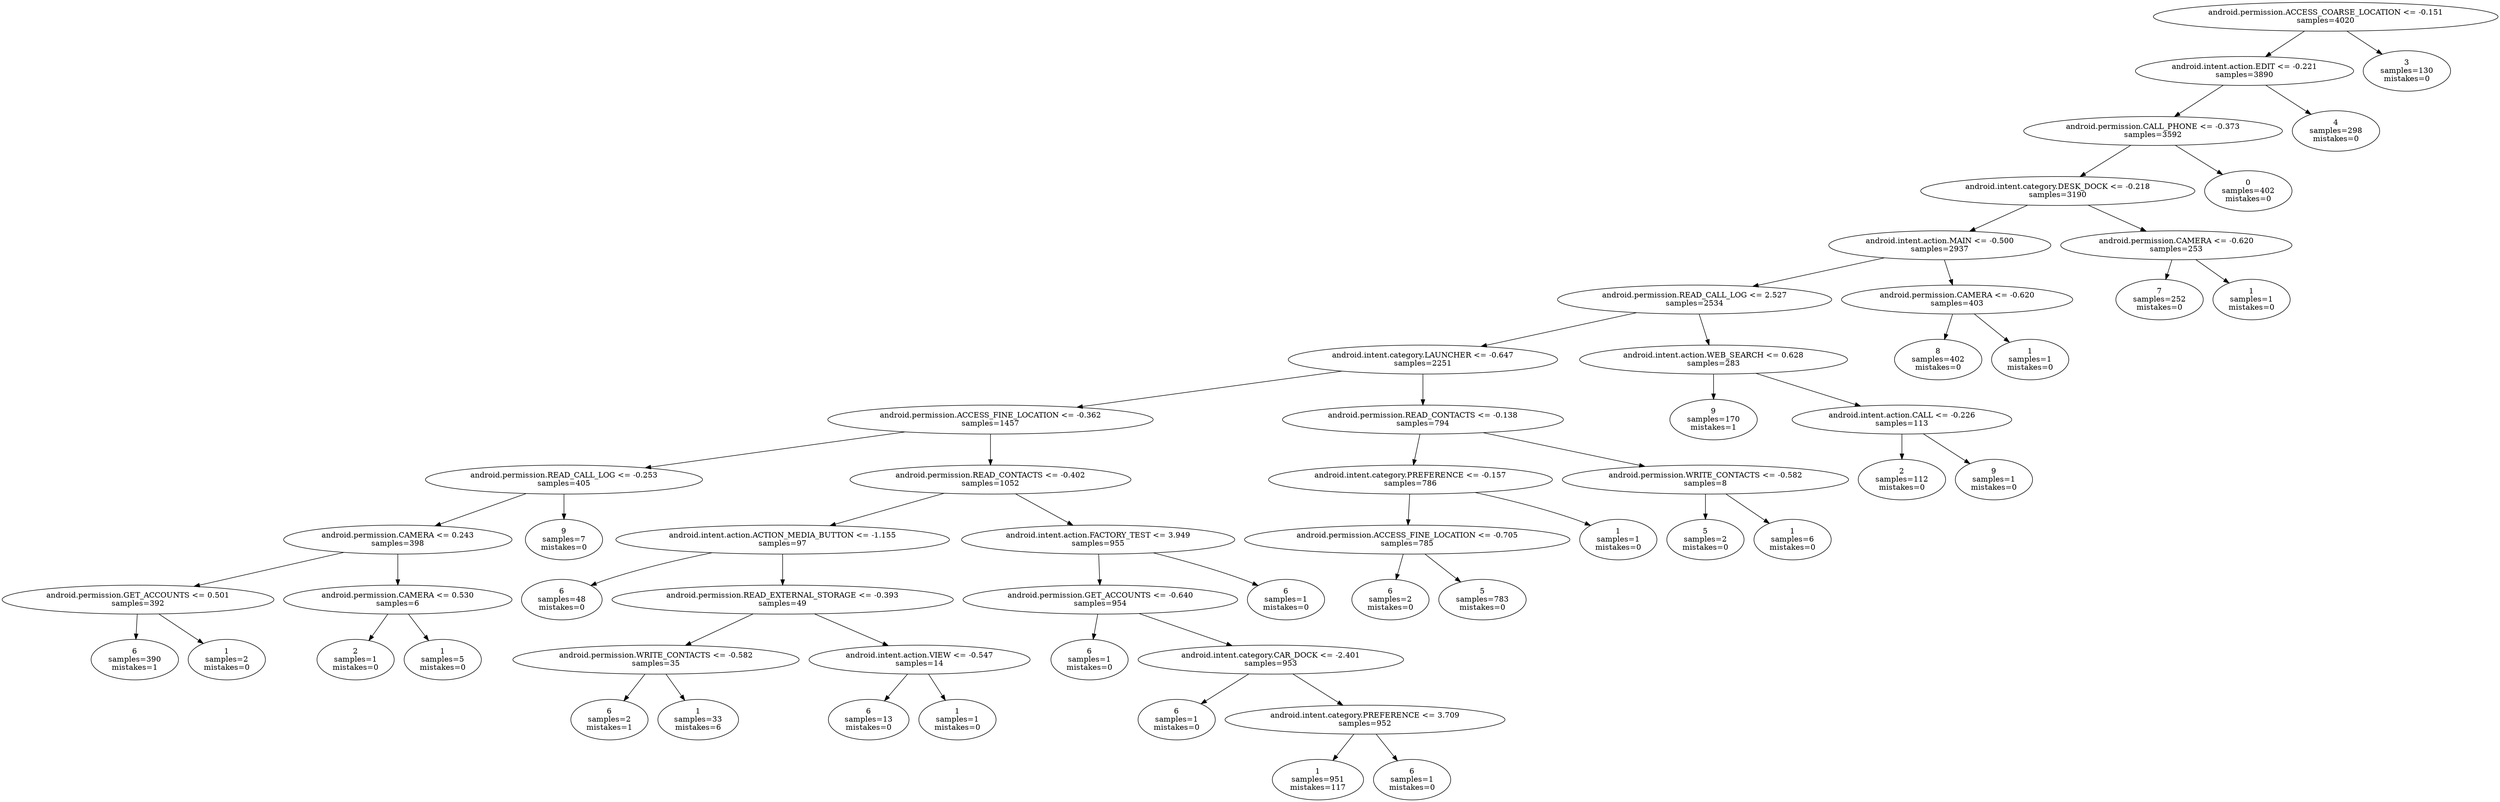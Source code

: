 digraph ClusteringTree {
n_0 [label="android.permission.ACCESS_COARSE_LOCATION <= -0.151
samples=\4020"];
n_1 [label="android.intent.action.EDIT <= -0.221
samples=\3890"];
n_2 [label="3
samples=\130
mistakes=\0"];
n_3 [label="android.permission.CALL_PHONE <= -0.373
samples=\3592"];
n_4 [label="4
samples=\298
mistakes=\0"];
n_5 [label="android.intent.category.DESK_DOCK <= -0.218
samples=\3190"];
n_6 [label="0
samples=\402
mistakes=\0"];
n_7 [label="android.intent.action.MAIN <= -0.500
samples=\2937"];
n_8 [label="android.permission.CAMERA <= -0.620
samples=\253"];
n_9 [label="android.permission.READ_CALL_LOG <= 2.527
samples=\2534"];
n_10 [label="android.permission.CAMERA <= -0.620
samples=\403"];
n_11 [label="7
samples=\252
mistakes=\0"];
n_12 [label="1
samples=\1
mistakes=\0"];
n_13 [label="android.intent.category.LAUNCHER <= -0.647
samples=\2251"];
n_14 [label="android.intent.action.WEB_SEARCH <= 0.628
samples=\283"];
n_15 [label="8
samples=\402
mistakes=\0"];
n_16 [label="1
samples=\1
mistakes=\0"];
n_17 [label="android.permission.ACCESS_FINE_LOCATION <= -0.362
samples=\1457"];
n_18 [label="android.permission.READ_CONTACTS <= -0.138
samples=\794"];
n_19 [label="9
samples=\170
mistakes=\1"];
n_20 [label="android.intent.action.CALL <= -0.226
samples=\113"];
n_21 [label="android.permission.READ_CALL_LOG <= -0.253
samples=\405"];
n_22 [label="android.permission.READ_CONTACTS <= -0.402
samples=\1052"];
n_23 [label="android.intent.category.PREFERENCE <= -0.157
samples=\786"];
n_24 [label="android.permission.WRITE_CONTACTS <= -0.582
samples=\8"];
n_25 [label="2
samples=\112
mistakes=\0"];
n_26 [label="9
samples=\1
mistakes=\0"];
n_27 [label="android.permission.CAMERA <= 0.243
samples=\398"];
n_28 [label="9
samples=\7
mistakes=\0"];
n_29 [label="android.intent.action.ACTION_MEDIA_BUTTON <= -1.155
samples=\97"];
n_30 [label="android.intent.action.FACTORY_TEST <= 3.949
samples=\955"];
n_31 [label="android.permission.ACCESS_FINE_LOCATION <= -0.705
samples=\785"];
n_32 [label="1
samples=\1
mistakes=\0"];
n_33 [label="5
samples=\2
mistakes=\0"];
n_34 [label="1
samples=\6
mistakes=\0"];
n_35 [label="android.permission.GET_ACCOUNTS <= 0.501
samples=\392"];
n_36 [label="android.permission.CAMERA <= 0.530
samples=\6"];
n_37 [label="6
samples=\48
mistakes=\0"];
n_38 [label="android.permission.READ_EXTERNAL_STORAGE <= -0.393
samples=\49"];
n_39 [label="android.permission.GET_ACCOUNTS <= -0.640
samples=\954"];
n_40 [label="6
samples=\1
mistakes=\0"];
n_41 [label="6
samples=\2
mistakes=\0"];
n_42 [label="5
samples=\783
mistakes=\0"];
n_43 [label="6
samples=\390
mistakes=\1"];
n_44 [label="1
samples=\2
mistakes=\0"];
n_45 [label="2
samples=\1
mistakes=\0"];
n_46 [label="1
samples=\5
mistakes=\0"];
n_47 [label="android.permission.WRITE_CONTACTS <= -0.582
samples=\35"];
n_48 [label="android.intent.action.VIEW <= -0.547
samples=\14"];
n_49 [label="6
samples=\1
mistakes=\0"];
n_50 [label="android.intent.category.CAR_DOCK <= -2.401
samples=\953"];
n_51 [label="6
samples=\2
mistakes=\1"];
n_52 [label="1
samples=\33
mistakes=\6"];
n_53 [label="6
samples=\13
mistakes=\0"];
n_54 [label="1
samples=\1
mistakes=\0"];
n_55 [label="6
samples=\1
mistakes=\0"];
n_56 [label="android.intent.category.PREFERENCE <= 3.709
samples=\952"];
n_57 [label="1
samples=\951
mistakes=\117"];
n_58 [label="6
samples=\1
mistakes=\0"];
n_0 -> n_1;
n_0 -> n_2;
n_1 -> n_3;
n_1 -> n_4;
n_3 -> n_5;
n_3 -> n_6;
n_5 -> n_7;
n_5 -> n_8;
n_7 -> n_9;
n_7 -> n_10;
n_8 -> n_11;
n_8 -> n_12;
n_9 -> n_13;
n_9 -> n_14;
n_10 -> n_15;
n_10 -> n_16;
n_13 -> n_17;
n_13 -> n_18;
n_14 -> n_19;
n_14 -> n_20;
n_17 -> n_21;
n_17 -> n_22;
n_18 -> n_23;
n_18 -> n_24;
n_20 -> n_25;
n_20 -> n_26;
n_21 -> n_27;
n_21 -> n_28;
n_22 -> n_29;
n_22 -> n_30;
n_23 -> n_31;
n_23 -> n_32;
n_24 -> n_33;
n_24 -> n_34;
n_27 -> n_35;
n_27 -> n_36;
n_29 -> n_37;
n_29 -> n_38;
n_30 -> n_39;
n_30 -> n_40;
n_31 -> n_41;
n_31 -> n_42;
n_35 -> n_43;
n_35 -> n_44;
n_36 -> n_45;
n_36 -> n_46;
n_38 -> n_47;
n_38 -> n_48;
n_39 -> n_49;
n_39 -> n_50;
n_47 -> n_51;
n_47 -> n_52;
n_48 -> n_53;
n_48 -> n_54;
n_50 -> n_55;
n_50 -> n_56;
n_56 -> n_57;
n_56 -> n_58;
}
